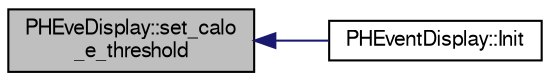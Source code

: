 digraph "PHEveDisplay::set_calo_e_threshold"
{
  bgcolor="transparent";
  edge [fontname="FreeSans",fontsize="10",labelfontname="FreeSans",labelfontsize="10"];
  node [fontname="FreeSans",fontsize="10",shape=record];
  rankdir="LR";
  Node1 [label="PHEveDisplay::set_calo\l_e_threshold",height=0.2,width=0.4,color="black", fillcolor="grey75", style="filled" fontcolor="black"];
  Node1 -> Node2 [dir="back",color="midnightblue",fontsize="10",style="solid",fontname="FreeSans"];
  Node2 [label="PHEventDisplay::Init",height=0.2,width=0.4,color="black",URL="$d1/dce/classPHEventDisplay.html#acbf5f402a323d8484a9afc42922fbcfb",tooltip="Module initialization. "];
}
